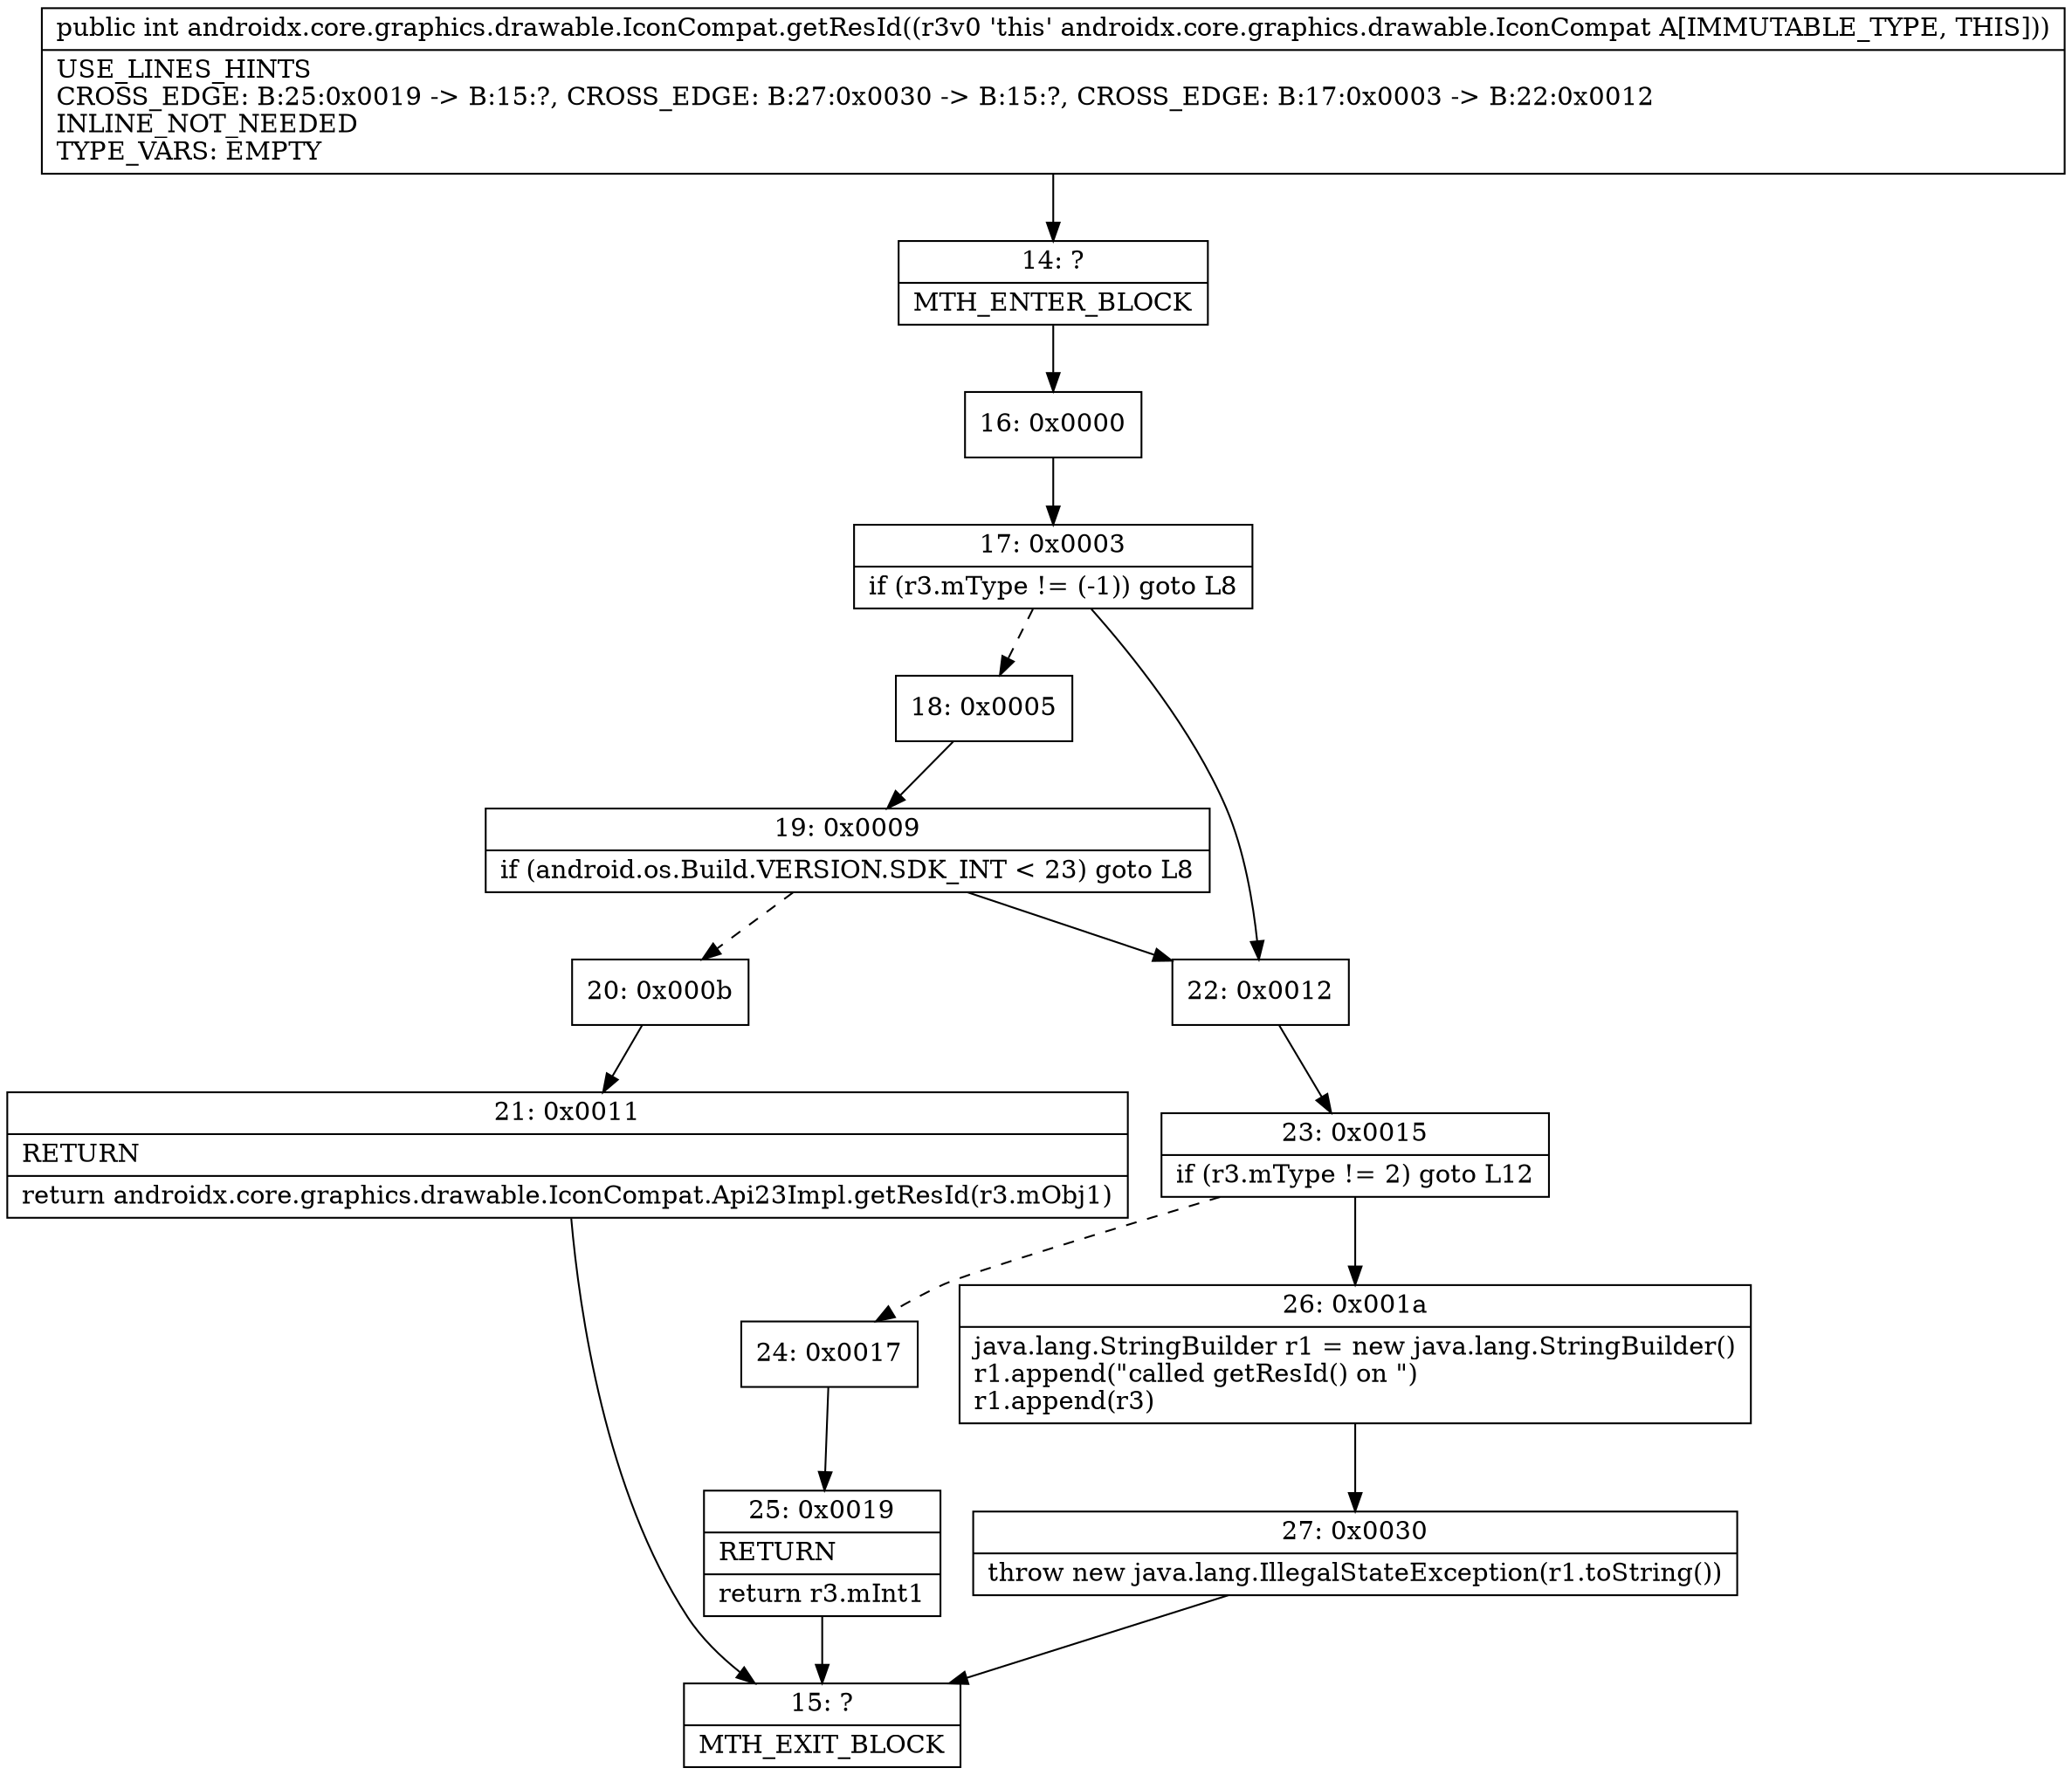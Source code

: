 digraph "CFG forandroidx.core.graphics.drawable.IconCompat.getResId()I" {
Node_14 [shape=record,label="{14\:\ ?|MTH_ENTER_BLOCK\l}"];
Node_16 [shape=record,label="{16\:\ 0x0000}"];
Node_17 [shape=record,label="{17\:\ 0x0003|if (r3.mType != (\-1)) goto L8\l}"];
Node_18 [shape=record,label="{18\:\ 0x0005}"];
Node_19 [shape=record,label="{19\:\ 0x0009|if (android.os.Build.VERSION.SDK_INT \< 23) goto L8\l}"];
Node_20 [shape=record,label="{20\:\ 0x000b}"];
Node_21 [shape=record,label="{21\:\ 0x0011|RETURN\l|return androidx.core.graphics.drawable.IconCompat.Api23Impl.getResId(r3.mObj1)\l}"];
Node_15 [shape=record,label="{15\:\ ?|MTH_EXIT_BLOCK\l}"];
Node_22 [shape=record,label="{22\:\ 0x0012}"];
Node_23 [shape=record,label="{23\:\ 0x0015|if (r3.mType != 2) goto L12\l}"];
Node_24 [shape=record,label="{24\:\ 0x0017}"];
Node_25 [shape=record,label="{25\:\ 0x0019|RETURN\l|return r3.mInt1\l}"];
Node_26 [shape=record,label="{26\:\ 0x001a|java.lang.StringBuilder r1 = new java.lang.StringBuilder()\lr1.append(\"called getResId() on \")\lr1.append(r3)\l}"];
Node_27 [shape=record,label="{27\:\ 0x0030|throw new java.lang.IllegalStateException(r1.toString())\l}"];
MethodNode[shape=record,label="{public int androidx.core.graphics.drawable.IconCompat.getResId((r3v0 'this' androidx.core.graphics.drawable.IconCompat A[IMMUTABLE_TYPE, THIS]))  | USE_LINES_HINTS\lCROSS_EDGE: B:25:0x0019 \-\> B:15:?, CROSS_EDGE: B:27:0x0030 \-\> B:15:?, CROSS_EDGE: B:17:0x0003 \-\> B:22:0x0012\lINLINE_NOT_NEEDED\lTYPE_VARS: EMPTY\l}"];
MethodNode -> Node_14;Node_14 -> Node_16;
Node_16 -> Node_17;
Node_17 -> Node_18[style=dashed];
Node_17 -> Node_22;
Node_18 -> Node_19;
Node_19 -> Node_20[style=dashed];
Node_19 -> Node_22;
Node_20 -> Node_21;
Node_21 -> Node_15;
Node_22 -> Node_23;
Node_23 -> Node_24[style=dashed];
Node_23 -> Node_26;
Node_24 -> Node_25;
Node_25 -> Node_15;
Node_26 -> Node_27;
Node_27 -> Node_15;
}

